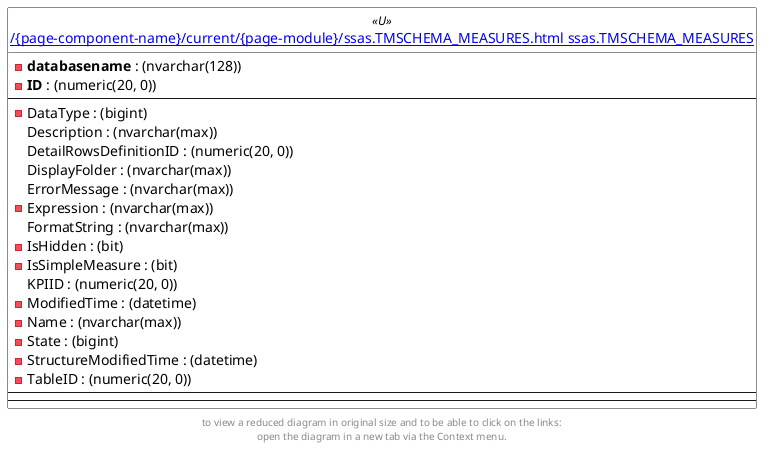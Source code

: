 @startuml
left to right direction
'top to bottom direction
hide circle
'avoide "." issues:
set namespaceSeparator none


skinparam class {
  BackgroundColor White
  BackgroundColor<<FN>> Yellow
  BackgroundColor<<FS>> Yellow
  BackgroundColor<<FT>> LightGray
  BackgroundColor<<IF>> Yellow
  BackgroundColor<<IS>> Yellow
  BackgroundColor<<P>> Aqua
  BackgroundColor<<PC>> Aqua
  BackgroundColor<<SN>> Yellow
  BackgroundColor<<SO>> SlateBlue
  BackgroundColor<<TF>> LightGray
  BackgroundColor<<TR>> Tomato
  BackgroundColor<<U>> White
  BackgroundColor<<V>> WhiteSmoke
  BackgroundColor<<X>> Aqua
}


entity "[[{site-url}/{page-component-name}/current/{page-module}/ssas.TMSCHEMA_MEASURES.html ssas.TMSCHEMA_MEASURES]]" as ssas.TMSCHEMA_MEASURES << U >> {
  - **databasename** : (nvarchar(128))
  - **ID** : (numeric(20, 0))
  --
  - DataType : (bigint)
  Description : (nvarchar(max))
  DetailRowsDefinitionID : (numeric(20, 0))
  DisplayFolder : (nvarchar(max))
  ErrorMessage : (nvarchar(max))
  - Expression : (nvarchar(max))
  FormatString : (nvarchar(max))
  - IsHidden : (bit)
  - IsSimpleMeasure : (bit)
  KPIID : (numeric(20, 0))
  - ModifiedTime : (datetime)
  - Name : (nvarchar(max))
  - State : (bigint)
  - StructureModifiedTime : (datetime)
  - TableID : (numeric(20, 0))
  --
  --
}



footer
to view a reduced diagram in original size and to be able to click on the links:
open the diagram in a new tab via the Context menu.
end footer

@enduml

